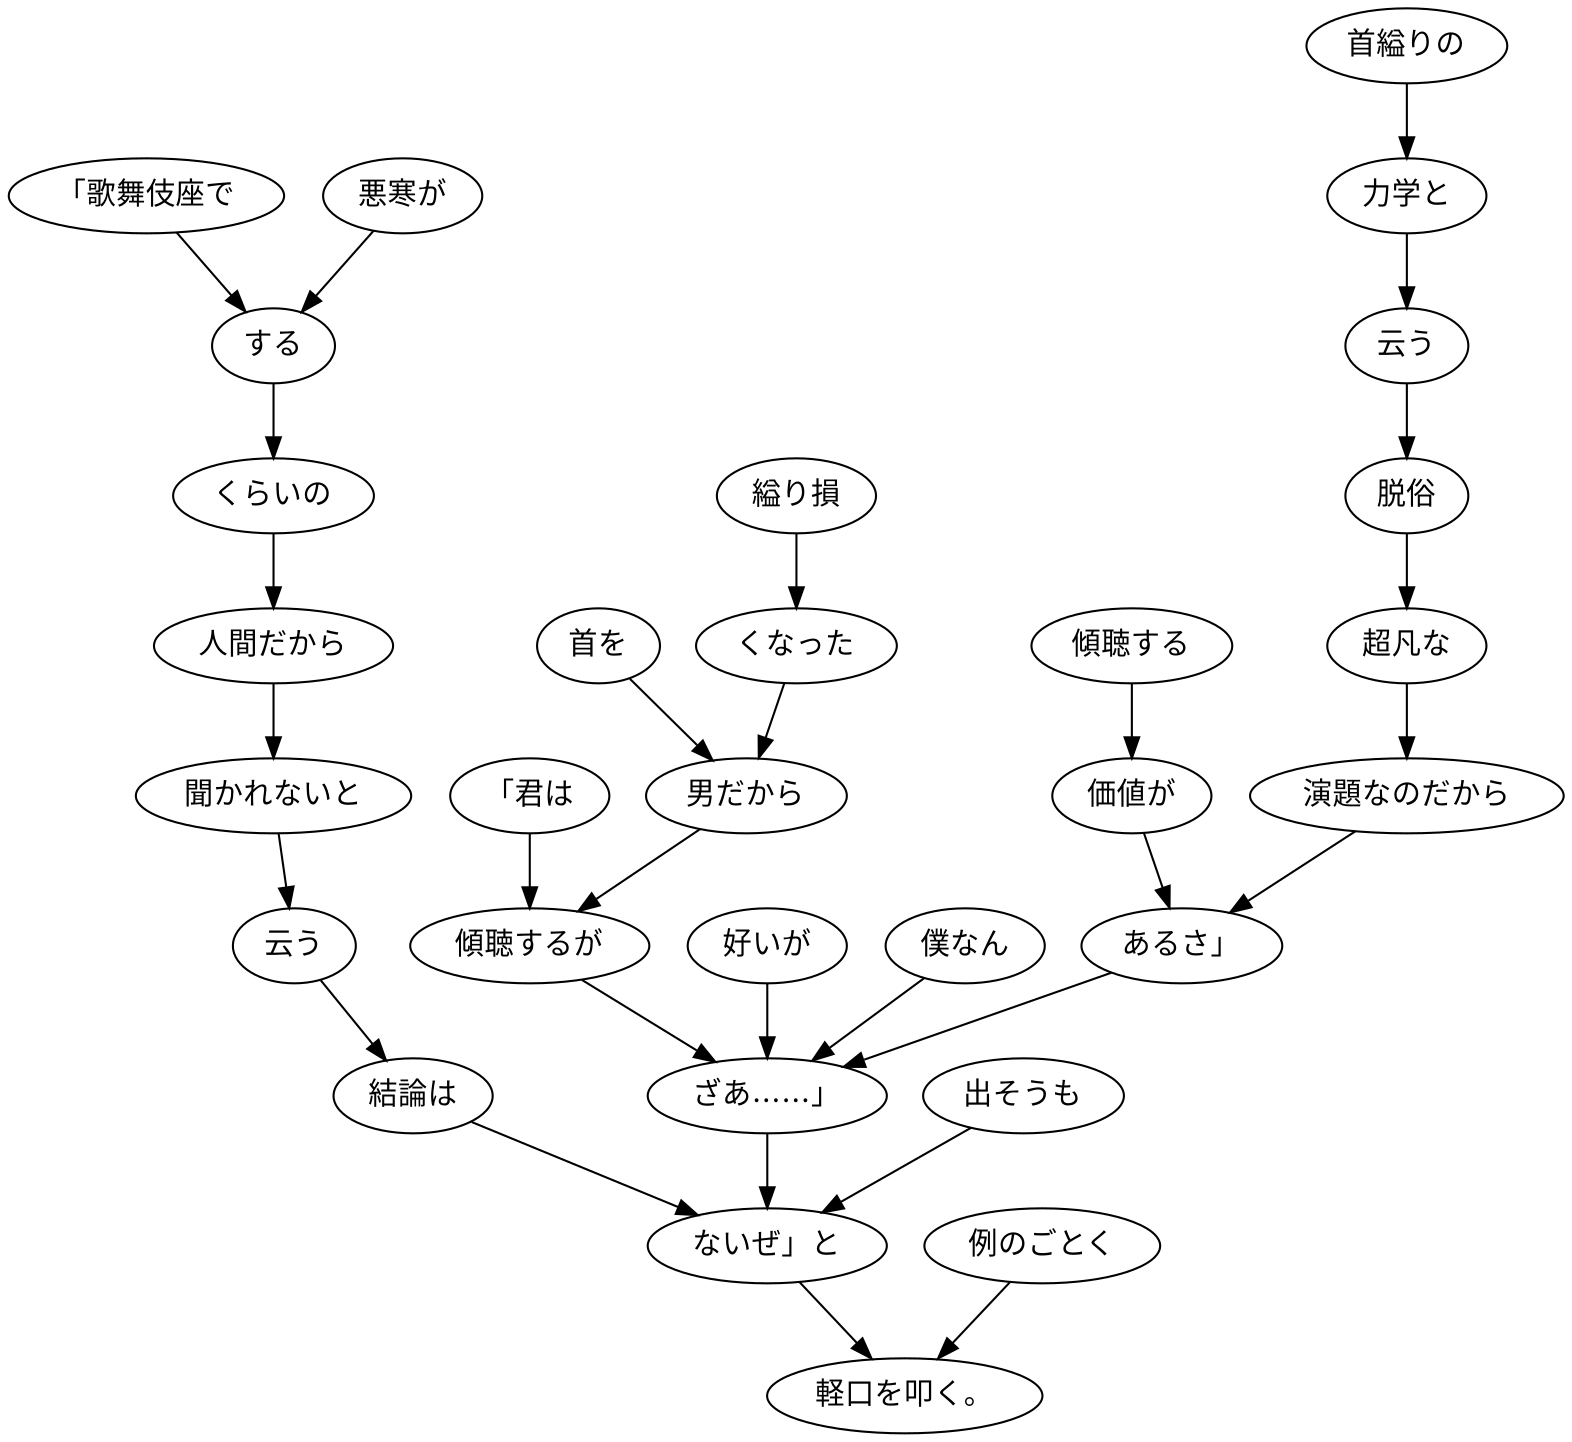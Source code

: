 digraph graph1471 {
	node0 [label="首縊りの"];
	node1 [label="力学と"];
	node2 [label="云う"];
	node3 [label="脱俗"];
	node4 [label="超凡な"];
	node5 [label="演題なのだから"];
	node6 [label="傾聴する"];
	node7 [label="価値が"];
	node8 [label="あるさ」"];
	node9 [label="「君は"];
	node10 [label="首を"];
	node11 [label="縊り損"];
	node12 [label="くなった"];
	node13 [label="男だから"];
	node14 [label="傾聴するが"];
	node15 [label="好いが"];
	node16 [label="僕なん"];
	node17 [label="ざあ……」"];
	node18 [label="「歌舞伎座で"];
	node19 [label="悪寒が"];
	node20 [label="する"];
	node21 [label="くらいの"];
	node22 [label="人間だから"];
	node23 [label="聞かれないと"];
	node24 [label="云う"];
	node25 [label="結論は"];
	node26 [label="出そうも"];
	node27 [label="ないぜ」と"];
	node28 [label="例のごとく"];
	node29 [label="軽口を叩く。"];
	node0 -> node1;
	node1 -> node2;
	node2 -> node3;
	node3 -> node4;
	node4 -> node5;
	node5 -> node8;
	node6 -> node7;
	node7 -> node8;
	node8 -> node17;
	node9 -> node14;
	node10 -> node13;
	node11 -> node12;
	node12 -> node13;
	node13 -> node14;
	node14 -> node17;
	node15 -> node17;
	node16 -> node17;
	node17 -> node27;
	node18 -> node20;
	node19 -> node20;
	node20 -> node21;
	node21 -> node22;
	node22 -> node23;
	node23 -> node24;
	node24 -> node25;
	node25 -> node27;
	node26 -> node27;
	node27 -> node29;
	node28 -> node29;
}
